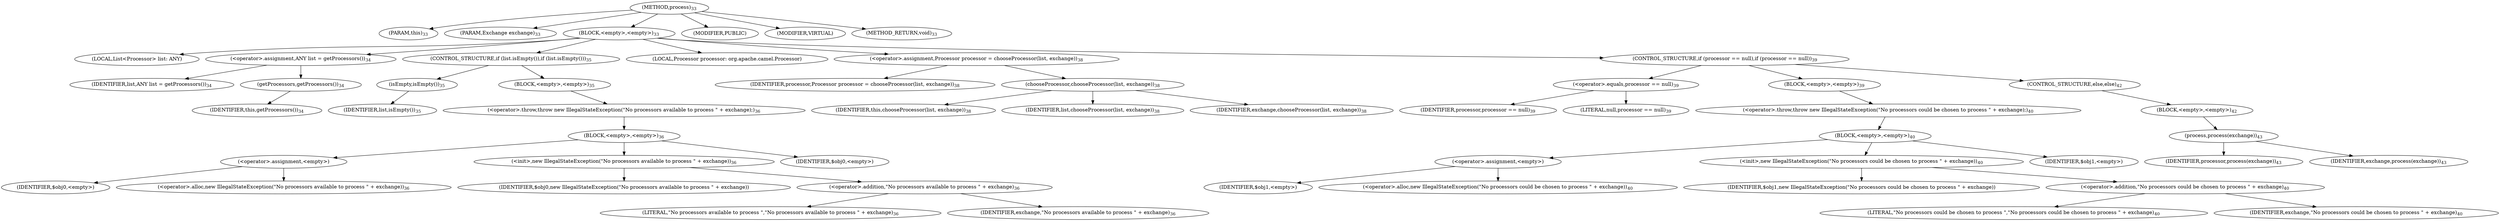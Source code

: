 digraph "process" {  
"11" [label = <(METHOD,process)<SUB>33</SUB>> ]
"4" [label = <(PARAM,this)<SUB>33</SUB>> ]
"12" [label = <(PARAM,Exchange exchange)<SUB>33</SUB>> ]
"13" [label = <(BLOCK,&lt;empty&gt;,&lt;empty&gt;)<SUB>33</SUB>> ]
"14" [label = <(LOCAL,List&lt;Processor&gt; list: ANY)> ]
"15" [label = <(&lt;operator&gt;.assignment,ANY list = getProcessors())<SUB>34</SUB>> ]
"16" [label = <(IDENTIFIER,list,ANY list = getProcessors())<SUB>34</SUB>> ]
"17" [label = <(getProcessors,getProcessors())<SUB>34</SUB>> ]
"3" [label = <(IDENTIFIER,this,getProcessors())<SUB>34</SUB>> ]
"18" [label = <(CONTROL_STRUCTURE,if (list.isEmpty()),if (list.isEmpty()))<SUB>35</SUB>> ]
"19" [label = <(isEmpty,isEmpty())<SUB>35</SUB>> ]
"20" [label = <(IDENTIFIER,list,isEmpty())<SUB>35</SUB>> ]
"21" [label = <(BLOCK,&lt;empty&gt;,&lt;empty&gt;)<SUB>35</SUB>> ]
"22" [label = <(&lt;operator&gt;.throw,throw new IllegalStateException(&quot;No processors available to process &quot; + exchange);)<SUB>36</SUB>> ]
"23" [label = <(BLOCK,&lt;empty&gt;,&lt;empty&gt;)<SUB>36</SUB>> ]
"24" [label = <(&lt;operator&gt;.assignment,&lt;empty&gt;)> ]
"25" [label = <(IDENTIFIER,$obj0,&lt;empty&gt;)> ]
"26" [label = <(&lt;operator&gt;.alloc,new IllegalStateException(&quot;No processors available to process &quot; + exchange))<SUB>36</SUB>> ]
"27" [label = <(&lt;init&gt;,new IllegalStateException(&quot;No processors available to process &quot; + exchange))<SUB>36</SUB>> ]
"28" [label = <(IDENTIFIER,$obj0,new IllegalStateException(&quot;No processors available to process &quot; + exchange))> ]
"29" [label = <(&lt;operator&gt;.addition,&quot;No processors available to process &quot; + exchange)<SUB>36</SUB>> ]
"30" [label = <(LITERAL,&quot;No processors available to process &quot;,&quot;No processors available to process &quot; + exchange)<SUB>36</SUB>> ]
"31" [label = <(IDENTIFIER,exchange,&quot;No processors available to process &quot; + exchange)<SUB>36</SUB>> ]
"32" [label = <(IDENTIFIER,$obj0,&lt;empty&gt;)> ]
"33" [label = <(LOCAL,Processor processor: org.apache.camel.Processor)> ]
"34" [label = <(&lt;operator&gt;.assignment,Processor processor = chooseProcessor(list, exchange))<SUB>38</SUB>> ]
"35" [label = <(IDENTIFIER,processor,Processor processor = chooseProcessor(list, exchange))<SUB>38</SUB>> ]
"36" [label = <(chooseProcessor,chooseProcessor(list, exchange))<SUB>38</SUB>> ]
"5" [label = <(IDENTIFIER,this,chooseProcessor(list, exchange))<SUB>38</SUB>> ]
"37" [label = <(IDENTIFIER,list,chooseProcessor(list, exchange))<SUB>38</SUB>> ]
"38" [label = <(IDENTIFIER,exchange,chooseProcessor(list, exchange))<SUB>38</SUB>> ]
"39" [label = <(CONTROL_STRUCTURE,if (processor == null),if (processor == null))<SUB>39</SUB>> ]
"40" [label = <(&lt;operator&gt;.equals,processor == null)<SUB>39</SUB>> ]
"41" [label = <(IDENTIFIER,processor,processor == null)<SUB>39</SUB>> ]
"42" [label = <(LITERAL,null,processor == null)<SUB>39</SUB>> ]
"43" [label = <(BLOCK,&lt;empty&gt;,&lt;empty&gt;)<SUB>39</SUB>> ]
"44" [label = <(&lt;operator&gt;.throw,throw new IllegalStateException(&quot;No processors could be chosen to process &quot; + exchange);)<SUB>40</SUB>> ]
"45" [label = <(BLOCK,&lt;empty&gt;,&lt;empty&gt;)<SUB>40</SUB>> ]
"46" [label = <(&lt;operator&gt;.assignment,&lt;empty&gt;)> ]
"47" [label = <(IDENTIFIER,$obj1,&lt;empty&gt;)> ]
"48" [label = <(&lt;operator&gt;.alloc,new IllegalStateException(&quot;No processors could be chosen to process &quot; + exchange))<SUB>40</SUB>> ]
"49" [label = <(&lt;init&gt;,new IllegalStateException(&quot;No processors could be chosen to process &quot; + exchange))<SUB>40</SUB>> ]
"50" [label = <(IDENTIFIER,$obj1,new IllegalStateException(&quot;No processors could be chosen to process &quot; + exchange))> ]
"51" [label = <(&lt;operator&gt;.addition,&quot;No processors could be chosen to process &quot; + exchange)<SUB>40</SUB>> ]
"52" [label = <(LITERAL,&quot;No processors could be chosen to process &quot;,&quot;No processors could be chosen to process &quot; + exchange)<SUB>40</SUB>> ]
"53" [label = <(IDENTIFIER,exchange,&quot;No processors could be chosen to process &quot; + exchange)<SUB>40</SUB>> ]
"54" [label = <(IDENTIFIER,$obj1,&lt;empty&gt;)> ]
"55" [label = <(CONTROL_STRUCTURE,else,else)<SUB>42</SUB>> ]
"56" [label = <(BLOCK,&lt;empty&gt;,&lt;empty&gt;)<SUB>42</SUB>> ]
"57" [label = <(process,process(exchange))<SUB>43</SUB>> ]
"58" [label = <(IDENTIFIER,processor,process(exchange))<SUB>43</SUB>> ]
"59" [label = <(IDENTIFIER,exchange,process(exchange))<SUB>43</SUB>> ]
"60" [label = <(MODIFIER,PUBLIC)> ]
"61" [label = <(MODIFIER,VIRTUAL)> ]
"62" [label = <(METHOD_RETURN,void)<SUB>33</SUB>> ]
  "11" -> "4" 
  "11" -> "12" 
  "11" -> "13" 
  "11" -> "60" 
  "11" -> "61" 
  "11" -> "62" 
  "13" -> "14" 
  "13" -> "15" 
  "13" -> "18" 
  "13" -> "33" 
  "13" -> "34" 
  "13" -> "39" 
  "15" -> "16" 
  "15" -> "17" 
  "17" -> "3" 
  "18" -> "19" 
  "18" -> "21" 
  "19" -> "20" 
  "21" -> "22" 
  "22" -> "23" 
  "23" -> "24" 
  "23" -> "27" 
  "23" -> "32" 
  "24" -> "25" 
  "24" -> "26" 
  "27" -> "28" 
  "27" -> "29" 
  "29" -> "30" 
  "29" -> "31" 
  "34" -> "35" 
  "34" -> "36" 
  "36" -> "5" 
  "36" -> "37" 
  "36" -> "38" 
  "39" -> "40" 
  "39" -> "43" 
  "39" -> "55" 
  "40" -> "41" 
  "40" -> "42" 
  "43" -> "44" 
  "44" -> "45" 
  "45" -> "46" 
  "45" -> "49" 
  "45" -> "54" 
  "46" -> "47" 
  "46" -> "48" 
  "49" -> "50" 
  "49" -> "51" 
  "51" -> "52" 
  "51" -> "53" 
  "55" -> "56" 
  "56" -> "57" 
  "57" -> "58" 
  "57" -> "59" 
}

